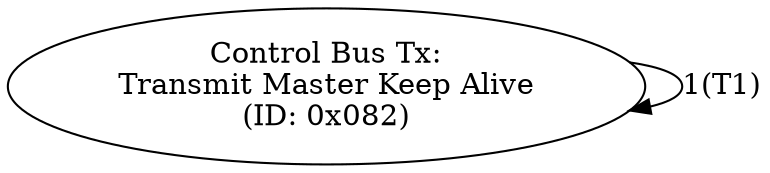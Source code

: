 digraph newUSM {
    S51 [label = "Control Bus Tx:\nTransmit Master Keep Alive\n(ID: 0x082)"];
    S51 -> S51 [label = "1(T1)"];
}

// include state where estop occurs (another flag)
